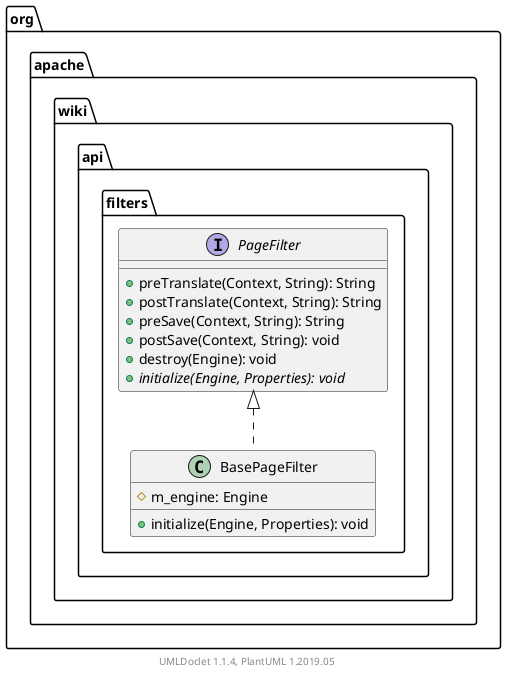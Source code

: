 @startuml

    namespace org.apache.wiki.api.filters {

        interface PageFilter [[PageFilter.html]] {
            +preTranslate(Context, String): String
            +postTranslate(Context, String): String
            +preSave(Context, String): String
            +postSave(Context, String): void
            +destroy(Engine): void
            {abstract} +initialize(Engine, Properties): void
        }

        class BasePageFilter [[BasePageFilter.html]] {
            #m_engine: Engine
            +initialize(Engine, Properties): void
        }

        PageFilter <|.. BasePageFilter

    }


    center footer UMLDoclet 1.1.4, PlantUML 1.2019.05
@enduml
